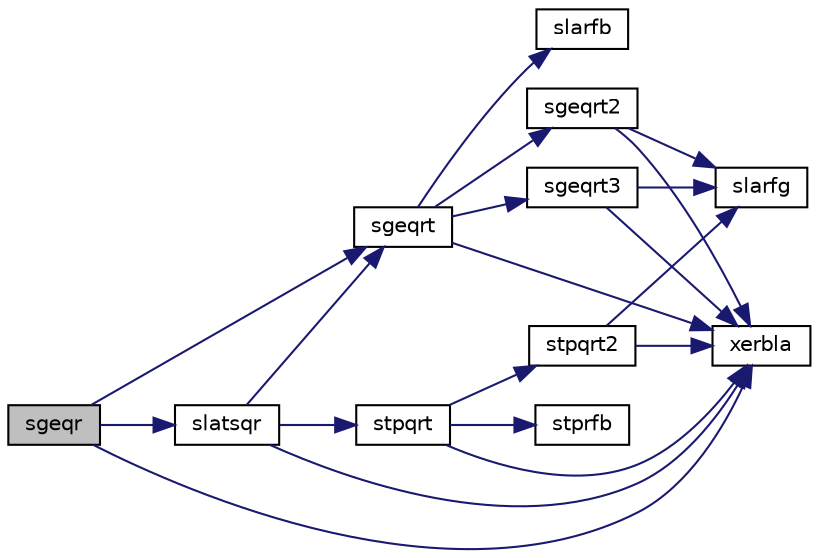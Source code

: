 digraph "sgeqr"
{
 // LATEX_PDF_SIZE
  edge [fontname="Helvetica",fontsize="10",labelfontname="Helvetica",labelfontsize="10"];
  node [fontname="Helvetica",fontsize="10",shape=record];
  rankdir="LR";
  Node1 [label="sgeqr",height=0.2,width=0.4,color="black", fillcolor="grey75", style="filled", fontcolor="black",tooltip="SGEQR"];
  Node1 -> Node2 [color="midnightblue",fontsize="10",style="solid",fontname="Helvetica"];
  Node2 [label="sgeqrt",height=0.2,width=0.4,color="black", fillcolor="white", style="filled",URL="$sgeqrt_8f.html#a036c4a8fce2027da4ed92cf9064e8819",tooltip="SGEQRT"];
  Node2 -> Node3 [color="midnightblue",fontsize="10",style="solid",fontname="Helvetica"];
  Node3 [label="sgeqrt2",height=0.2,width=0.4,color="black", fillcolor="white", style="filled",URL="$sgeqrt2_8f.html#a418228a8d0645cee0ff6a89a3b9a8e19",tooltip="SGEQRT2 computes a QR factorization of a general real or complex matrix using the compact WY represen..."];
  Node3 -> Node4 [color="midnightblue",fontsize="10",style="solid",fontname="Helvetica"];
  Node4 [label="slarfg",height=0.2,width=0.4,color="black", fillcolor="white", style="filled",URL="$slarfg_8f.html#a1c10a1adfa35b2d5ea15e801287a6a38",tooltip="SLARFG generates an elementary reflector (Householder matrix)."];
  Node3 -> Node5 [color="midnightblue",fontsize="10",style="solid",fontname="Helvetica"];
  Node5 [label="xerbla",height=0.2,width=0.4,color="black", fillcolor="white", style="filled",URL="$xerbla_8f.html#a377ee61015baf8dea7770b3a404b1c07",tooltip="XERBLA"];
  Node2 -> Node6 [color="midnightblue",fontsize="10",style="solid",fontname="Helvetica"];
  Node6 [label="sgeqrt3",height=0.2,width=0.4,color="black", fillcolor="white", style="filled",URL="$sgeqrt3_8f.html#a0ac033e696d80b5aa9e5289e47e3e7f9",tooltip="SGEQRT3 recursively computes a QR factorization of a general real or complex matrix using the compact..."];
  Node6 -> Node4 [color="midnightblue",fontsize="10",style="solid",fontname="Helvetica"];
  Node6 -> Node5 [color="midnightblue",fontsize="10",style="solid",fontname="Helvetica"];
  Node2 -> Node7 [color="midnightblue",fontsize="10",style="solid",fontname="Helvetica"];
  Node7 [label="slarfb",height=0.2,width=0.4,color="black", fillcolor="white", style="filled",URL="$slarfb_8f.html#abd00c98d81aee1efa14e838bafa8078a",tooltip="SLARFB applies a block reflector or its transpose to a general rectangular matrix."];
  Node2 -> Node5 [color="midnightblue",fontsize="10",style="solid",fontname="Helvetica"];
  Node1 -> Node8 [color="midnightblue",fontsize="10",style="solid",fontname="Helvetica"];
  Node8 [label="slatsqr",height=0.2,width=0.4,color="black", fillcolor="white", style="filled",URL="$slatsqr_8f.html#a3ce58fd292be1e70670094359c612b9f",tooltip="SLATSQR"];
  Node8 -> Node2 [color="midnightblue",fontsize="10",style="solid",fontname="Helvetica"];
  Node8 -> Node9 [color="midnightblue",fontsize="10",style="solid",fontname="Helvetica"];
  Node9 [label="stpqrt",height=0.2,width=0.4,color="black", fillcolor="white", style="filled",URL="$stpqrt_8f.html#a8e057c8b5750de52195c08308559ed35",tooltip="STPQRT"];
  Node9 -> Node10 [color="midnightblue",fontsize="10",style="solid",fontname="Helvetica"];
  Node10 [label="stpqrt2",height=0.2,width=0.4,color="black", fillcolor="white", style="filled",URL="$stpqrt2_8f.html#a807d00a52f399421c840cb4bdbe97768",tooltip="STPQRT2 computes a QR factorization of a real or complex \"triangular-pentagonal\" matrix,..."];
  Node10 -> Node4 [color="midnightblue",fontsize="10",style="solid",fontname="Helvetica"];
  Node10 -> Node5 [color="midnightblue",fontsize="10",style="solid",fontname="Helvetica"];
  Node9 -> Node11 [color="midnightblue",fontsize="10",style="solid",fontname="Helvetica"];
  Node11 [label="stprfb",height=0.2,width=0.4,color="black", fillcolor="white", style="filled",URL="$stprfb_8f.html#af633e78eeb9a85e068655abd15f04ca5",tooltip="STPRFB applies a real \"triangular-pentagonal\" block reflector to a real matrix, which is composed of ..."];
  Node9 -> Node5 [color="midnightblue",fontsize="10",style="solid",fontname="Helvetica"];
  Node8 -> Node5 [color="midnightblue",fontsize="10",style="solid",fontname="Helvetica"];
  Node1 -> Node5 [color="midnightblue",fontsize="10",style="solid",fontname="Helvetica"];
}
